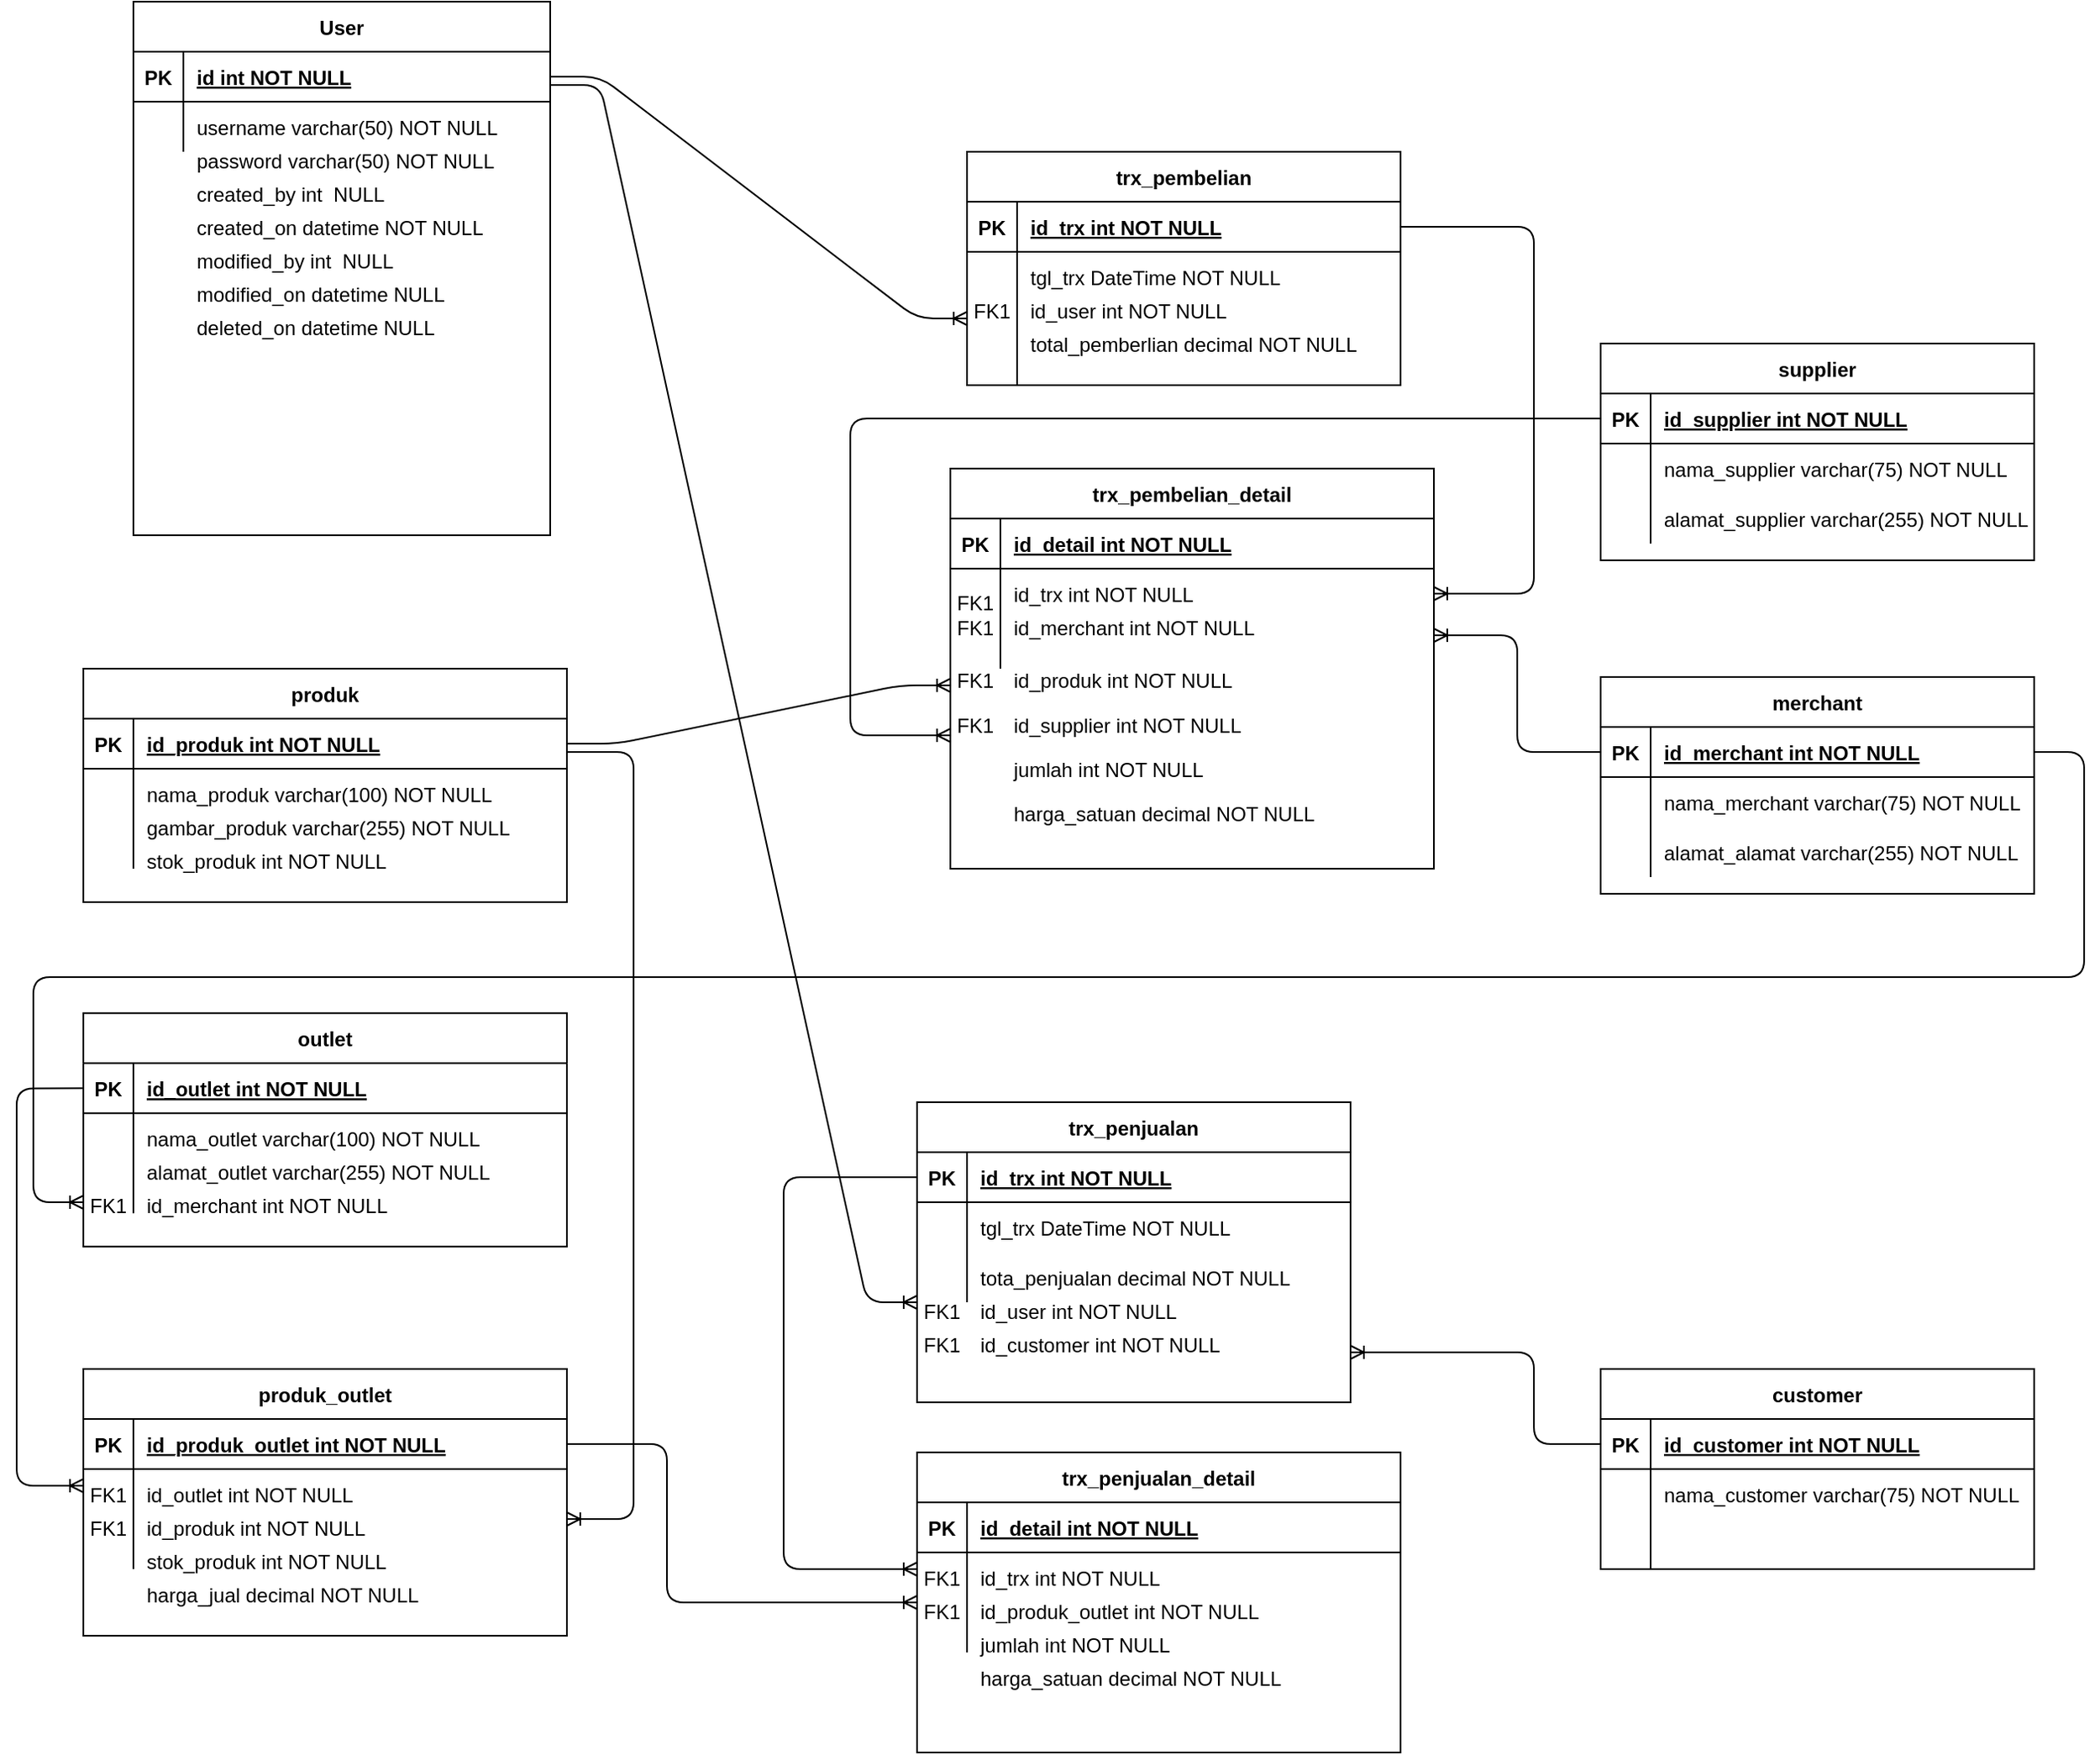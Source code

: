 <mxfile version="15.3.8" type="github">
  <diagram id="R2lEEEUBdFMjLlhIrx00" name="Page-1">
    <mxGraphModel dx="1730" dy="965" grid="1" gridSize="10" guides="1" tooltips="1" connect="1" arrows="1" fold="1" page="1" pageScale="1" pageWidth="850" pageHeight="1100" math="0" shadow="0" extFonts="Permanent Marker^https://fonts.googleapis.com/css?family=Permanent+Marker">
      <root>
        <mxCell id="0" />
        <mxCell id="1" parent="0" />
        <mxCell id="8YG98zzOUg0d290EA_ot-29" value="supplier" style="shape=table;startSize=30;container=1;collapsible=1;childLayout=tableLayout;fixedRows=1;rowLines=0;fontStyle=1;align=center;resizeLast=1;" vertex="1" parent="1">
          <mxGeometry x="960" y="485" width="260" height="130" as="geometry" />
        </mxCell>
        <mxCell id="8YG98zzOUg0d290EA_ot-30" value="" style="shape=partialRectangle;collapsible=0;dropTarget=0;pointerEvents=0;fillColor=none;points=[[0,0.5],[1,0.5]];portConstraint=eastwest;top=0;left=0;right=0;bottom=1;" vertex="1" parent="8YG98zzOUg0d290EA_ot-29">
          <mxGeometry y="30" width="260" height="30" as="geometry" />
        </mxCell>
        <mxCell id="8YG98zzOUg0d290EA_ot-31" value="PK" style="shape=partialRectangle;overflow=hidden;connectable=0;fillColor=none;top=0;left=0;bottom=0;right=0;fontStyle=1;" vertex="1" parent="8YG98zzOUg0d290EA_ot-30">
          <mxGeometry width="30" height="30" as="geometry">
            <mxRectangle width="30" height="30" as="alternateBounds" />
          </mxGeometry>
        </mxCell>
        <mxCell id="8YG98zzOUg0d290EA_ot-32" value="id_supplier int NOT NULL " style="shape=partialRectangle;overflow=hidden;connectable=0;fillColor=none;top=0;left=0;bottom=0;right=0;align=left;spacingLeft=6;fontStyle=5;" vertex="1" parent="8YG98zzOUg0d290EA_ot-30">
          <mxGeometry x="30" width="230" height="30" as="geometry">
            <mxRectangle width="230" height="30" as="alternateBounds" />
          </mxGeometry>
        </mxCell>
        <mxCell id="8YG98zzOUg0d290EA_ot-33" value="" style="shape=partialRectangle;collapsible=0;dropTarget=0;pointerEvents=0;fillColor=none;points=[[0,0.5],[1,0.5]];portConstraint=eastwest;top=0;left=0;right=0;bottom=0;" vertex="1" parent="8YG98zzOUg0d290EA_ot-29">
          <mxGeometry y="60" width="260" height="30" as="geometry" />
        </mxCell>
        <mxCell id="8YG98zzOUg0d290EA_ot-34" value="" style="shape=partialRectangle;overflow=hidden;connectable=0;fillColor=none;top=0;left=0;bottom=0;right=0;" vertex="1" parent="8YG98zzOUg0d290EA_ot-33">
          <mxGeometry width="30" height="30" as="geometry">
            <mxRectangle width="30" height="30" as="alternateBounds" />
          </mxGeometry>
        </mxCell>
        <mxCell id="8YG98zzOUg0d290EA_ot-35" value="nama_supplier varchar(75) NOT NULL" style="shape=partialRectangle;overflow=hidden;connectable=0;fillColor=none;top=0;left=0;bottom=0;right=0;align=left;spacingLeft=6;" vertex="1" parent="8YG98zzOUg0d290EA_ot-33">
          <mxGeometry x="30" width="230" height="30" as="geometry">
            <mxRectangle width="230" height="30" as="alternateBounds" />
          </mxGeometry>
        </mxCell>
        <mxCell id="8YG98zzOUg0d290EA_ot-36" value="" style="shape=partialRectangle;collapsible=0;dropTarget=0;pointerEvents=0;fillColor=none;points=[[0,0.5],[1,0.5]];portConstraint=eastwest;top=0;left=0;right=0;bottom=0;" vertex="1" parent="8YG98zzOUg0d290EA_ot-29">
          <mxGeometry y="90" width="260" height="30" as="geometry" />
        </mxCell>
        <mxCell id="8YG98zzOUg0d290EA_ot-37" value="" style="shape=partialRectangle;overflow=hidden;connectable=0;fillColor=none;top=0;left=0;bottom=0;right=0;" vertex="1" parent="8YG98zzOUg0d290EA_ot-36">
          <mxGeometry width="30" height="30" as="geometry">
            <mxRectangle width="30" height="30" as="alternateBounds" />
          </mxGeometry>
        </mxCell>
        <mxCell id="8YG98zzOUg0d290EA_ot-38" value="alamat_supplier varchar(255) NOT NULL" style="shape=partialRectangle;overflow=hidden;connectable=0;fillColor=none;top=0;left=0;bottom=0;right=0;align=left;spacingLeft=6;" vertex="1" parent="8YG98zzOUg0d290EA_ot-36">
          <mxGeometry x="30" width="230" height="30" as="geometry">
            <mxRectangle width="230" height="30" as="alternateBounds" />
          </mxGeometry>
        </mxCell>
        <mxCell id="8YG98zzOUg0d290EA_ot-97" value="" style="group;container=1;" vertex="1" connectable="0" parent="1">
          <mxGeometry x="570" y="560" width="290" height="240" as="geometry" />
        </mxCell>
        <mxCell id="8YG98zzOUg0d290EA_ot-80" value="trx_pembelian_detail" style="shape=table;startSize=30;container=1;collapsible=1;childLayout=tableLayout;fixedRows=1;rowLines=0;fontStyle=1;align=center;resizeLast=1;" vertex="1" parent="8YG98zzOUg0d290EA_ot-97">
          <mxGeometry width="290" height="240.0" as="geometry" />
        </mxCell>
        <mxCell id="8YG98zzOUg0d290EA_ot-81" value="" style="shape=partialRectangle;collapsible=0;dropTarget=0;pointerEvents=0;fillColor=none;points=[[0,0.5],[1,0.5]];portConstraint=eastwest;top=0;left=0;right=0;bottom=1;" vertex="1" parent="8YG98zzOUg0d290EA_ot-80">
          <mxGeometry y="30" width="290" height="30" as="geometry" />
        </mxCell>
        <mxCell id="8YG98zzOUg0d290EA_ot-82" value="PK" style="shape=partialRectangle;overflow=hidden;connectable=0;fillColor=none;top=0;left=0;bottom=0;right=0;fontStyle=1;" vertex="1" parent="8YG98zzOUg0d290EA_ot-81">
          <mxGeometry width="30" height="30" as="geometry">
            <mxRectangle width="30" height="30" as="alternateBounds" />
          </mxGeometry>
        </mxCell>
        <mxCell id="8YG98zzOUg0d290EA_ot-83" value="id_detail int NOT NULL " style="shape=partialRectangle;overflow=hidden;connectable=0;fillColor=none;top=0;left=0;bottom=0;right=0;align=left;spacingLeft=6;fontStyle=5;" vertex="1" parent="8YG98zzOUg0d290EA_ot-81">
          <mxGeometry x="30" width="260" height="30" as="geometry">
            <mxRectangle width="260" height="30" as="alternateBounds" />
          </mxGeometry>
        </mxCell>
        <mxCell id="8YG98zzOUg0d290EA_ot-87" value="" style="shape=partialRectangle;collapsible=0;dropTarget=0;pointerEvents=0;fillColor=none;points=[[0,0.5],[1,0.5]];portConstraint=eastwest;top=0;left=0;right=0;bottom=0;" vertex="1" parent="8YG98zzOUg0d290EA_ot-80">
          <mxGeometry y="60" width="290" height="30" as="geometry" />
        </mxCell>
        <mxCell id="8YG98zzOUg0d290EA_ot-88" value="" style="shape=partialRectangle;overflow=hidden;connectable=0;fillColor=none;top=0;left=0;bottom=0;right=0;" vertex="1" parent="8YG98zzOUg0d290EA_ot-87">
          <mxGeometry width="30" height="30" as="geometry">
            <mxRectangle width="30" height="30" as="alternateBounds" />
          </mxGeometry>
        </mxCell>
        <mxCell id="8YG98zzOUg0d290EA_ot-89" value="id_trx int NOT NULL" style="shape=partialRectangle;overflow=hidden;connectable=0;fillColor=none;top=0;left=0;bottom=0;right=0;align=left;spacingLeft=6;" vertex="1" parent="8YG98zzOUg0d290EA_ot-87">
          <mxGeometry x="30" width="260" height="30" as="geometry">
            <mxRectangle width="260" height="30" as="alternateBounds" />
          </mxGeometry>
        </mxCell>
        <mxCell id="8YG98zzOUg0d290EA_ot-84" value="" style="shape=partialRectangle;collapsible=0;dropTarget=0;pointerEvents=0;fillColor=none;points=[[0,0.5],[1,0.5]];portConstraint=eastwest;top=0;left=0;right=0;bottom=0;" vertex="1" parent="8YG98zzOUg0d290EA_ot-80">
          <mxGeometry y="90" width="290" height="30" as="geometry" />
        </mxCell>
        <mxCell id="8YG98zzOUg0d290EA_ot-85" value="" style="shape=partialRectangle;overflow=hidden;connectable=0;fillColor=none;top=0;left=0;bottom=0;right=0;" vertex="1" parent="8YG98zzOUg0d290EA_ot-84">
          <mxGeometry width="30" height="30" as="geometry">
            <mxRectangle width="30" height="30" as="alternateBounds" />
          </mxGeometry>
        </mxCell>
        <mxCell id="8YG98zzOUg0d290EA_ot-86" value="" style="shape=partialRectangle;overflow=hidden;connectable=0;fillColor=none;top=0;left=0;bottom=0;right=0;align=left;spacingLeft=6;" vertex="1" parent="8YG98zzOUg0d290EA_ot-84">
          <mxGeometry x="30" width="260" height="30" as="geometry">
            <mxRectangle width="260" height="30" as="alternateBounds" />
          </mxGeometry>
        </mxCell>
        <mxCell id="8YG98zzOUg0d290EA_ot-90" value="FK1" style="shape=partialRectangle;overflow=hidden;connectable=0;fillColor=none;top=0;left=0;bottom=0;right=0;" vertex="1" parent="8YG98zzOUg0d290EA_ot-97">
          <mxGeometry y="60" width="30" height="40" as="geometry" />
        </mxCell>
        <mxCell id="8YG98zzOUg0d290EA_ot-91" value="FK1" style="shape=partialRectangle;overflow=hidden;connectable=0;fillColor=none;top=0;left=0;bottom=0;right=0;" vertex="1" parent="8YG98zzOUg0d290EA_ot-97">
          <mxGeometry y="106.667" width="30" height="40" as="geometry" />
        </mxCell>
        <mxCell id="8YG98zzOUg0d290EA_ot-92" value="FK1" style="shape=partialRectangle;overflow=hidden;connectable=0;fillColor=none;top=0;left=0;bottom=0;right=0;" vertex="1" parent="8YG98zzOUg0d290EA_ot-97">
          <mxGeometry y="133.333" width="30" height="40" as="geometry" />
        </mxCell>
        <mxCell id="8YG98zzOUg0d290EA_ot-93" value="id_produk int NOT NULL" style="shape=partialRectangle;overflow=hidden;connectable=0;fillColor=none;top=0;left=0;bottom=0;right=0;align=left;spacingLeft=6;" vertex="1" parent="8YG98zzOUg0d290EA_ot-97">
          <mxGeometry x="30" y="106.667" width="260" height="40" as="geometry">
            <mxRectangle width="260" height="30" as="alternateBounds" />
          </mxGeometry>
        </mxCell>
        <mxCell id="8YG98zzOUg0d290EA_ot-94" value="id_supplier int NOT NULL" style="shape=partialRectangle;overflow=hidden;connectable=0;fillColor=none;top=0;left=0;bottom=0;right=0;align=left;spacingLeft=6;" vertex="1" parent="8YG98zzOUg0d290EA_ot-97">
          <mxGeometry x="30" y="133.333" width="260" height="40" as="geometry">
            <mxRectangle width="260" height="30" as="alternateBounds" />
          </mxGeometry>
        </mxCell>
        <mxCell id="8YG98zzOUg0d290EA_ot-95" value="jumlah int NOT NULL" style="shape=partialRectangle;overflow=hidden;connectable=0;fillColor=none;top=0;left=0;bottom=0;right=0;align=left;spacingLeft=6;" vertex="1" parent="8YG98zzOUg0d290EA_ot-97">
          <mxGeometry x="30" y="160" width="260" height="40" as="geometry">
            <mxRectangle width="260" height="30" as="alternateBounds" />
          </mxGeometry>
        </mxCell>
        <mxCell id="8YG98zzOUg0d290EA_ot-96" value="harga_satuan decimal NOT NULL" style="shape=partialRectangle;overflow=hidden;connectable=0;fillColor=none;top=0;left=0;bottom=0;right=0;align=left;spacingLeft=6;" vertex="1" parent="8YG98zzOUg0d290EA_ot-97">
          <mxGeometry x="30" y="186.667" width="260" height="40" as="geometry">
            <mxRectangle width="260" height="30" as="alternateBounds" />
          </mxGeometry>
        </mxCell>
        <mxCell id="8YG98zzOUg0d290EA_ot-223" value="FK1" style="shape=partialRectangle;overflow=hidden;connectable=0;fillColor=none;top=0;left=0;bottom=0;right=0;" vertex="1" parent="8YG98zzOUg0d290EA_ot-97">
          <mxGeometry y="75" width="30" height="40" as="geometry" />
        </mxCell>
        <mxCell id="8YG98zzOUg0d290EA_ot-222" value="id_merchant int NOT NULL" style="shape=partialRectangle;overflow=hidden;connectable=0;fillColor=none;top=0;left=0;bottom=0;right=0;align=left;spacingLeft=6;" vertex="1" parent="8YG98zzOUg0d290EA_ot-97">
          <mxGeometry x="30" y="80" width="260" height="30" as="geometry">
            <mxRectangle width="260" height="30" as="alternateBounds" />
          </mxGeometry>
        </mxCell>
        <mxCell id="8YG98zzOUg0d290EA_ot-116" value="merchant" style="shape=table;startSize=30;container=1;collapsible=1;childLayout=tableLayout;fixedRows=1;rowLines=0;fontStyle=1;align=center;resizeLast=1;" vertex="1" parent="1">
          <mxGeometry x="960" y="685" width="260" height="130" as="geometry" />
        </mxCell>
        <mxCell id="8YG98zzOUg0d290EA_ot-117" value="" style="shape=partialRectangle;collapsible=0;dropTarget=0;pointerEvents=0;fillColor=none;points=[[0,0.5],[1,0.5]];portConstraint=eastwest;top=0;left=0;right=0;bottom=1;" vertex="1" parent="8YG98zzOUg0d290EA_ot-116">
          <mxGeometry y="30" width="260" height="30" as="geometry" />
        </mxCell>
        <mxCell id="8YG98zzOUg0d290EA_ot-118" value="PK" style="shape=partialRectangle;overflow=hidden;connectable=0;fillColor=none;top=0;left=0;bottom=0;right=0;fontStyle=1;" vertex="1" parent="8YG98zzOUg0d290EA_ot-117">
          <mxGeometry width="30" height="30" as="geometry">
            <mxRectangle width="30" height="30" as="alternateBounds" />
          </mxGeometry>
        </mxCell>
        <mxCell id="8YG98zzOUg0d290EA_ot-119" value="id_merchant int NOT NULL " style="shape=partialRectangle;overflow=hidden;connectable=0;fillColor=none;top=0;left=0;bottom=0;right=0;align=left;spacingLeft=6;fontStyle=5;" vertex="1" parent="8YG98zzOUg0d290EA_ot-117">
          <mxGeometry x="30" width="230" height="30" as="geometry">
            <mxRectangle width="230" height="30" as="alternateBounds" />
          </mxGeometry>
        </mxCell>
        <mxCell id="8YG98zzOUg0d290EA_ot-120" value="" style="shape=partialRectangle;collapsible=0;dropTarget=0;pointerEvents=0;fillColor=none;points=[[0,0.5],[1,0.5]];portConstraint=eastwest;top=0;left=0;right=0;bottom=0;" vertex="1" parent="8YG98zzOUg0d290EA_ot-116">
          <mxGeometry y="60" width="260" height="30" as="geometry" />
        </mxCell>
        <mxCell id="8YG98zzOUg0d290EA_ot-121" value="" style="shape=partialRectangle;overflow=hidden;connectable=0;fillColor=none;top=0;left=0;bottom=0;right=0;" vertex="1" parent="8YG98zzOUg0d290EA_ot-120">
          <mxGeometry width="30" height="30" as="geometry">
            <mxRectangle width="30" height="30" as="alternateBounds" />
          </mxGeometry>
        </mxCell>
        <mxCell id="8YG98zzOUg0d290EA_ot-122" value="nama_merchant varchar(75) NOT NULL" style="shape=partialRectangle;overflow=hidden;connectable=0;fillColor=none;top=0;left=0;bottom=0;right=0;align=left;spacingLeft=6;" vertex="1" parent="8YG98zzOUg0d290EA_ot-120">
          <mxGeometry x="30" width="230" height="30" as="geometry">
            <mxRectangle width="230" height="30" as="alternateBounds" />
          </mxGeometry>
        </mxCell>
        <mxCell id="8YG98zzOUg0d290EA_ot-123" value="" style="shape=partialRectangle;collapsible=0;dropTarget=0;pointerEvents=0;fillColor=none;points=[[0,0.5],[1,0.5]];portConstraint=eastwest;top=0;left=0;right=0;bottom=0;" vertex="1" parent="8YG98zzOUg0d290EA_ot-116">
          <mxGeometry y="90" width="260" height="30" as="geometry" />
        </mxCell>
        <mxCell id="8YG98zzOUg0d290EA_ot-124" value="" style="shape=partialRectangle;overflow=hidden;connectable=0;fillColor=none;top=0;left=0;bottom=0;right=0;" vertex="1" parent="8YG98zzOUg0d290EA_ot-123">
          <mxGeometry width="30" height="30" as="geometry">
            <mxRectangle width="30" height="30" as="alternateBounds" />
          </mxGeometry>
        </mxCell>
        <mxCell id="8YG98zzOUg0d290EA_ot-125" value="alamat_alamat varchar(255) NOT NULL" style="shape=partialRectangle;overflow=hidden;connectable=0;fillColor=none;top=0;left=0;bottom=0;right=0;align=left;spacingLeft=6;" vertex="1" parent="8YG98zzOUg0d290EA_ot-123">
          <mxGeometry x="30" width="230" height="30" as="geometry">
            <mxRectangle width="230" height="30" as="alternateBounds" />
          </mxGeometry>
        </mxCell>
        <mxCell id="8YG98zzOUg0d290EA_ot-126" value="" style="group;container=1;" vertex="1" connectable="0" parent="1">
          <mxGeometry y="790" width="340" height="340" as="geometry" />
        </mxCell>
        <mxCell id="8YG98zzOUg0d290EA_ot-158" value="" style="group" vertex="1" connectable="0" parent="8YG98zzOUg0d290EA_ot-126">
          <mxGeometry x="50" y="310" width="290" height="180" as="geometry" />
        </mxCell>
        <mxCell id="8YG98zzOUg0d290EA_ot-159" value="produk_outlet" style="shape=table;startSize=30;container=1;collapsible=1;childLayout=tableLayout;fixedRows=1;rowLines=0;fontStyle=1;align=center;resizeLast=1;" vertex="1" parent="8YG98zzOUg0d290EA_ot-158">
          <mxGeometry width="290" height="160" as="geometry" />
        </mxCell>
        <mxCell id="8YG98zzOUg0d290EA_ot-160" value="" style="shape=partialRectangle;collapsible=0;dropTarget=0;pointerEvents=0;fillColor=none;points=[[0,0.5],[1,0.5]];portConstraint=eastwest;top=0;left=0;right=0;bottom=1;" vertex="1" parent="8YG98zzOUg0d290EA_ot-159">
          <mxGeometry y="30" width="290" height="30" as="geometry" />
        </mxCell>
        <mxCell id="8YG98zzOUg0d290EA_ot-161" value="PK" style="shape=partialRectangle;overflow=hidden;connectable=0;fillColor=none;top=0;left=0;bottom=0;right=0;fontStyle=1;" vertex="1" parent="8YG98zzOUg0d290EA_ot-160">
          <mxGeometry width="30" height="30" as="geometry">
            <mxRectangle width="30" height="30" as="alternateBounds" />
          </mxGeometry>
        </mxCell>
        <mxCell id="8YG98zzOUg0d290EA_ot-162" value="id_produk_outlet int NOT NULL " style="shape=partialRectangle;overflow=hidden;connectable=0;fillColor=none;top=0;left=0;bottom=0;right=0;align=left;spacingLeft=6;fontStyle=5;" vertex="1" parent="8YG98zzOUg0d290EA_ot-160">
          <mxGeometry x="30" width="260" height="30" as="geometry">
            <mxRectangle width="260" height="30" as="alternateBounds" />
          </mxGeometry>
        </mxCell>
        <mxCell id="8YG98zzOUg0d290EA_ot-163" value="" style="shape=partialRectangle;collapsible=0;dropTarget=0;pointerEvents=0;fillColor=none;points=[[0,0.5],[1,0.5]];portConstraint=eastwest;top=0;left=0;right=0;bottom=0;" vertex="1" parent="8YG98zzOUg0d290EA_ot-159">
          <mxGeometry y="60" width="290" height="30" as="geometry" />
        </mxCell>
        <mxCell id="8YG98zzOUg0d290EA_ot-164" value="" style="shape=partialRectangle;overflow=hidden;connectable=0;fillColor=none;top=0;left=0;bottom=0;right=0;" vertex="1" parent="8YG98zzOUg0d290EA_ot-163">
          <mxGeometry width="30" height="30" as="geometry">
            <mxRectangle width="30" height="30" as="alternateBounds" />
          </mxGeometry>
        </mxCell>
        <mxCell id="8YG98zzOUg0d290EA_ot-165" value="id_outlet int NOT NULL" style="shape=partialRectangle;overflow=hidden;connectable=0;fillColor=none;top=0;left=0;bottom=0;right=0;align=left;spacingLeft=6;" vertex="1" parent="8YG98zzOUg0d290EA_ot-163">
          <mxGeometry x="30" width="260" height="30" as="geometry">
            <mxRectangle width="260" height="30" as="alternateBounds" />
          </mxGeometry>
        </mxCell>
        <mxCell id="8YG98zzOUg0d290EA_ot-166" value="" style="shape=partialRectangle;collapsible=0;dropTarget=0;pointerEvents=0;fillColor=none;points=[[0,0.5],[1,0.5]];portConstraint=eastwest;top=0;left=0;right=0;bottom=0;" vertex="1" parent="8YG98zzOUg0d290EA_ot-159">
          <mxGeometry y="90" width="290" height="30" as="geometry" />
        </mxCell>
        <mxCell id="8YG98zzOUg0d290EA_ot-167" value="" style="shape=partialRectangle;overflow=hidden;connectable=0;fillColor=none;top=0;left=0;bottom=0;right=0;" vertex="1" parent="8YG98zzOUg0d290EA_ot-166">
          <mxGeometry width="30" height="30" as="geometry">
            <mxRectangle width="30" height="30" as="alternateBounds" />
          </mxGeometry>
        </mxCell>
        <mxCell id="8YG98zzOUg0d290EA_ot-168" value="" style="shape=partialRectangle;overflow=hidden;connectable=0;fillColor=none;top=0;left=0;bottom=0;right=0;align=left;spacingLeft=6;" vertex="1" parent="8YG98zzOUg0d290EA_ot-166">
          <mxGeometry x="30" width="260" height="30" as="geometry">
            <mxRectangle width="260" height="30" as="alternateBounds" />
          </mxGeometry>
        </mxCell>
        <mxCell id="8YG98zzOUg0d290EA_ot-169" value="id_produk int NOT NULL" style="shape=partialRectangle;overflow=hidden;connectable=0;fillColor=none;top=0;left=0;bottom=0;right=0;align=left;spacingLeft=6;" vertex="1" parent="8YG98zzOUg0d290EA_ot-158">
          <mxGeometry x="30" y="80" width="260" height="30" as="geometry">
            <mxRectangle width="260" height="30" as="alternateBounds" />
          </mxGeometry>
        </mxCell>
        <mxCell id="8YG98zzOUg0d290EA_ot-170" value="stok_produk int NOT NULL" style="shape=partialRectangle;overflow=hidden;connectable=0;fillColor=none;top=0;left=0;bottom=0;right=0;align=left;spacingLeft=6;" vertex="1" parent="8YG98zzOUg0d290EA_ot-158">
          <mxGeometry x="30" y="100" width="260" height="30" as="geometry">
            <mxRectangle width="260" height="30" as="alternateBounds" />
          </mxGeometry>
        </mxCell>
        <mxCell id="8YG98zzOUg0d290EA_ot-171" value="harga_jual decimal NOT NULL" style="shape=partialRectangle;overflow=hidden;connectable=0;fillColor=none;top=0;left=0;bottom=0;right=0;align=left;spacingLeft=6;" vertex="1" parent="8YG98zzOUg0d290EA_ot-158">
          <mxGeometry x="30" y="120" width="260" height="30" as="geometry">
            <mxRectangle width="260" height="30" as="alternateBounds" />
          </mxGeometry>
        </mxCell>
        <mxCell id="8YG98zzOUg0d290EA_ot-172" value="FK1" style="shape=partialRectangle;overflow=hidden;connectable=0;fillColor=none;top=0;left=0;bottom=0;right=0;" vertex="1" parent="8YG98zzOUg0d290EA_ot-158">
          <mxGeometry y="60" width="30" height="30" as="geometry" />
        </mxCell>
        <mxCell id="8YG98zzOUg0d290EA_ot-173" value="FK1" style="shape=partialRectangle;overflow=hidden;connectable=0;fillColor=none;top=0;left=0;bottom=0;right=0;" vertex="1" parent="8YG98zzOUg0d290EA_ot-158">
          <mxGeometry y="80" width="30" height="30" as="geometry" />
        </mxCell>
        <mxCell id="8YG98zzOUg0d290EA_ot-219" value="" style="group" vertex="1" connectable="0" parent="8YG98zzOUg0d290EA_ot-126">
          <mxGeometry x="50" y="96.67" width="290" height="140" as="geometry" />
        </mxCell>
        <mxCell id="8YG98zzOUg0d290EA_ot-145" value="outlet" style="shape=table;startSize=30;container=1;collapsible=1;childLayout=tableLayout;fixedRows=1;rowLines=0;fontStyle=1;align=center;resizeLast=1;" vertex="1" parent="8YG98zzOUg0d290EA_ot-219">
          <mxGeometry width="290" height="140" as="geometry" />
        </mxCell>
        <mxCell id="8YG98zzOUg0d290EA_ot-146" value="" style="shape=partialRectangle;collapsible=0;dropTarget=0;pointerEvents=0;fillColor=none;points=[[0,0.5],[1,0.5]];portConstraint=eastwest;top=0;left=0;right=0;bottom=1;" vertex="1" parent="8YG98zzOUg0d290EA_ot-145">
          <mxGeometry y="30" width="290" height="30" as="geometry" />
        </mxCell>
        <mxCell id="8YG98zzOUg0d290EA_ot-147" value="PK" style="shape=partialRectangle;overflow=hidden;connectable=0;fillColor=none;top=0;left=0;bottom=0;right=0;fontStyle=1;" vertex="1" parent="8YG98zzOUg0d290EA_ot-146">
          <mxGeometry width="30" height="30" as="geometry">
            <mxRectangle width="30" height="30" as="alternateBounds" />
          </mxGeometry>
        </mxCell>
        <mxCell id="8YG98zzOUg0d290EA_ot-148" value="id_outlet int NOT NULL " style="shape=partialRectangle;overflow=hidden;connectable=0;fillColor=none;top=0;left=0;bottom=0;right=0;align=left;spacingLeft=6;fontStyle=5;" vertex="1" parent="8YG98zzOUg0d290EA_ot-146">
          <mxGeometry x="30" width="260" height="30" as="geometry">
            <mxRectangle width="260" height="30" as="alternateBounds" />
          </mxGeometry>
        </mxCell>
        <mxCell id="8YG98zzOUg0d290EA_ot-149" value="" style="shape=partialRectangle;collapsible=0;dropTarget=0;pointerEvents=0;fillColor=none;points=[[0,0.5],[1,0.5]];portConstraint=eastwest;top=0;left=0;right=0;bottom=0;" vertex="1" parent="8YG98zzOUg0d290EA_ot-145">
          <mxGeometry y="60" width="290" height="30" as="geometry" />
        </mxCell>
        <mxCell id="8YG98zzOUg0d290EA_ot-150" value="" style="shape=partialRectangle;overflow=hidden;connectable=0;fillColor=none;top=0;left=0;bottom=0;right=0;" vertex="1" parent="8YG98zzOUg0d290EA_ot-149">
          <mxGeometry width="30" height="30" as="geometry">
            <mxRectangle width="30" height="30" as="alternateBounds" />
          </mxGeometry>
        </mxCell>
        <mxCell id="8YG98zzOUg0d290EA_ot-151" value="nama_outlet varchar(100) NOT NULL" style="shape=partialRectangle;overflow=hidden;connectable=0;fillColor=none;top=0;left=0;bottom=0;right=0;align=left;spacingLeft=6;" vertex="1" parent="8YG98zzOUg0d290EA_ot-149">
          <mxGeometry x="30" width="260" height="30" as="geometry">
            <mxRectangle width="260" height="30" as="alternateBounds" />
          </mxGeometry>
        </mxCell>
        <mxCell id="8YG98zzOUg0d290EA_ot-152" value="" style="shape=partialRectangle;collapsible=0;dropTarget=0;pointerEvents=0;fillColor=none;points=[[0,0.5],[1,0.5]];portConstraint=eastwest;top=0;left=0;right=0;bottom=0;" vertex="1" parent="8YG98zzOUg0d290EA_ot-145">
          <mxGeometry y="90" width="290" height="30" as="geometry" />
        </mxCell>
        <mxCell id="8YG98zzOUg0d290EA_ot-153" value="" style="shape=partialRectangle;overflow=hidden;connectable=0;fillColor=none;top=0;left=0;bottom=0;right=0;" vertex="1" parent="8YG98zzOUg0d290EA_ot-152">
          <mxGeometry width="30" height="30" as="geometry">
            <mxRectangle width="30" height="30" as="alternateBounds" />
          </mxGeometry>
        </mxCell>
        <mxCell id="8YG98zzOUg0d290EA_ot-154" value="" style="shape=partialRectangle;overflow=hidden;connectable=0;fillColor=none;top=0;left=0;bottom=0;right=0;align=left;spacingLeft=6;" vertex="1" parent="8YG98zzOUg0d290EA_ot-152">
          <mxGeometry x="30" width="260" height="30" as="geometry">
            <mxRectangle width="260" height="30" as="alternateBounds" />
          </mxGeometry>
        </mxCell>
        <mxCell id="8YG98zzOUg0d290EA_ot-155" value="alamat_outlet varchar(255) NOT NULL" style="shape=partialRectangle;overflow=hidden;connectable=0;fillColor=none;top=0;left=0;bottom=0;right=0;align=left;spacingLeft=6;" vertex="1" parent="8YG98zzOUg0d290EA_ot-219">
          <mxGeometry x="30" y="80" width="260" height="30" as="geometry">
            <mxRectangle width="260" height="30" as="alternateBounds" />
          </mxGeometry>
        </mxCell>
        <mxCell id="8YG98zzOUg0d290EA_ot-156" value="id_merchant int NOT NULL" style="shape=partialRectangle;overflow=hidden;connectable=0;fillColor=none;top=0;left=0;bottom=0;right=0;align=left;spacingLeft=6;" vertex="1" parent="8YG98zzOUg0d290EA_ot-219">
          <mxGeometry x="30" y="100" width="260" height="30" as="geometry">
            <mxRectangle width="260" height="30" as="alternateBounds" />
          </mxGeometry>
        </mxCell>
        <mxCell id="8YG98zzOUg0d290EA_ot-157" value="FK1" style="shape=partialRectangle;overflow=hidden;connectable=0;fillColor=none;top=0;left=0;bottom=0;right=0;" vertex="1" parent="8YG98zzOUg0d290EA_ot-219">
          <mxGeometry y="100" width="30" height="30" as="geometry" />
        </mxCell>
        <mxCell id="8YG98zzOUg0d290EA_ot-174" value="customer" style="shape=table;startSize=30;container=1;collapsible=1;childLayout=tableLayout;fixedRows=1;rowLines=0;fontStyle=1;align=center;resizeLast=1;" vertex="1" parent="1">
          <mxGeometry x="960" y="1100" width="260" height="120" as="geometry" />
        </mxCell>
        <mxCell id="8YG98zzOUg0d290EA_ot-175" value="" style="shape=partialRectangle;collapsible=0;dropTarget=0;pointerEvents=0;fillColor=none;points=[[0,0.5],[1,0.5]];portConstraint=eastwest;top=0;left=0;right=0;bottom=1;" vertex="1" parent="8YG98zzOUg0d290EA_ot-174">
          <mxGeometry y="30" width="260" height="30" as="geometry" />
        </mxCell>
        <mxCell id="8YG98zzOUg0d290EA_ot-176" value="PK" style="shape=partialRectangle;overflow=hidden;connectable=0;fillColor=none;top=0;left=0;bottom=0;right=0;fontStyle=1;" vertex="1" parent="8YG98zzOUg0d290EA_ot-175">
          <mxGeometry width="30" height="30" as="geometry">
            <mxRectangle width="30" height="30" as="alternateBounds" />
          </mxGeometry>
        </mxCell>
        <mxCell id="8YG98zzOUg0d290EA_ot-177" value="id_customer int NOT NULL " style="shape=partialRectangle;overflow=hidden;connectable=0;fillColor=none;top=0;left=0;bottom=0;right=0;align=left;spacingLeft=6;fontStyle=5;" vertex="1" parent="8YG98zzOUg0d290EA_ot-175">
          <mxGeometry x="30" width="230" height="30" as="geometry">
            <mxRectangle width="230" height="30" as="alternateBounds" />
          </mxGeometry>
        </mxCell>
        <mxCell id="8YG98zzOUg0d290EA_ot-178" value="" style="shape=partialRectangle;collapsible=0;dropTarget=0;pointerEvents=0;fillColor=none;points=[[0,0.5],[1,0.5]];portConstraint=eastwest;top=0;left=0;right=0;bottom=0;" vertex="1" parent="8YG98zzOUg0d290EA_ot-174">
          <mxGeometry y="60" width="260" height="30" as="geometry" />
        </mxCell>
        <mxCell id="8YG98zzOUg0d290EA_ot-179" value="" style="shape=partialRectangle;overflow=hidden;connectable=0;fillColor=none;top=0;left=0;bottom=0;right=0;" vertex="1" parent="8YG98zzOUg0d290EA_ot-178">
          <mxGeometry width="30" height="30" as="geometry">
            <mxRectangle width="30" height="30" as="alternateBounds" />
          </mxGeometry>
        </mxCell>
        <mxCell id="8YG98zzOUg0d290EA_ot-180" value="nama_customer varchar(75) NOT NULL" style="shape=partialRectangle;overflow=hidden;connectable=0;fillColor=none;top=0;left=0;bottom=0;right=0;align=left;spacingLeft=6;" vertex="1" parent="8YG98zzOUg0d290EA_ot-178">
          <mxGeometry x="30" width="230" height="30" as="geometry">
            <mxRectangle width="230" height="30" as="alternateBounds" />
          </mxGeometry>
        </mxCell>
        <mxCell id="8YG98zzOUg0d290EA_ot-181" value="" style="shape=partialRectangle;collapsible=0;dropTarget=0;pointerEvents=0;fillColor=none;points=[[0,0.5],[1,0.5]];portConstraint=eastwest;top=0;left=0;right=0;bottom=0;" vertex="1" parent="8YG98zzOUg0d290EA_ot-174">
          <mxGeometry y="90" width="260" height="30" as="geometry" />
        </mxCell>
        <mxCell id="8YG98zzOUg0d290EA_ot-182" value="" style="shape=partialRectangle;overflow=hidden;connectable=0;fillColor=none;top=0;left=0;bottom=0;right=0;" vertex="1" parent="8YG98zzOUg0d290EA_ot-181">
          <mxGeometry width="30" height="30" as="geometry">
            <mxRectangle width="30" height="30" as="alternateBounds" />
          </mxGeometry>
        </mxCell>
        <mxCell id="8YG98zzOUg0d290EA_ot-183" value="" style="shape=partialRectangle;overflow=hidden;connectable=0;fillColor=none;top=0;left=0;bottom=0;right=0;align=left;spacingLeft=6;" vertex="1" parent="8YG98zzOUg0d290EA_ot-181">
          <mxGeometry x="30" width="230" height="30" as="geometry">
            <mxRectangle width="230" height="30" as="alternateBounds" />
          </mxGeometry>
        </mxCell>
        <mxCell id="8YG98zzOUg0d290EA_ot-194" value="" style="group" vertex="1" connectable="0" parent="1">
          <mxGeometry x="550" y="1150" width="290" height="180" as="geometry" />
        </mxCell>
        <mxCell id="8YG98zzOUg0d290EA_ot-195" value="trx_penjualan_detail" style="shape=table;startSize=30;container=1;collapsible=1;childLayout=tableLayout;fixedRows=1;rowLines=0;fontStyle=1;align=center;resizeLast=1;" vertex="1" parent="8YG98zzOUg0d290EA_ot-194">
          <mxGeometry width="290" height="180" as="geometry" />
        </mxCell>
        <mxCell id="8YG98zzOUg0d290EA_ot-196" value="" style="shape=partialRectangle;collapsible=0;dropTarget=0;pointerEvents=0;fillColor=none;points=[[0,0.5],[1,0.5]];portConstraint=eastwest;top=0;left=0;right=0;bottom=1;" vertex="1" parent="8YG98zzOUg0d290EA_ot-195">
          <mxGeometry y="30" width="290" height="30" as="geometry" />
        </mxCell>
        <mxCell id="8YG98zzOUg0d290EA_ot-197" value="PK" style="shape=partialRectangle;overflow=hidden;connectable=0;fillColor=none;top=0;left=0;bottom=0;right=0;fontStyle=1;" vertex="1" parent="8YG98zzOUg0d290EA_ot-196">
          <mxGeometry width="30" height="30" as="geometry">
            <mxRectangle width="30" height="30" as="alternateBounds" />
          </mxGeometry>
        </mxCell>
        <mxCell id="8YG98zzOUg0d290EA_ot-198" value="id_detail int NOT NULL " style="shape=partialRectangle;overflow=hidden;connectable=0;fillColor=none;top=0;left=0;bottom=0;right=0;align=left;spacingLeft=6;fontStyle=5;" vertex="1" parent="8YG98zzOUg0d290EA_ot-196">
          <mxGeometry x="30" width="260" height="30" as="geometry">
            <mxRectangle width="260" height="30" as="alternateBounds" />
          </mxGeometry>
        </mxCell>
        <mxCell id="8YG98zzOUg0d290EA_ot-199" value="" style="shape=partialRectangle;collapsible=0;dropTarget=0;pointerEvents=0;fillColor=none;points=[[0,0.5],[1,0.5]];portConstraint=eastwest;top=0;left=0;right=0;bottom=0;" vertex="1" parent="8YG98zzOUg0d290EA_ot-195">
          <mxGeometry y="60" width="290" height="30" as="geometry" />
        </mxCell>
        <mxCell id="8YG98zzOUg0d290EA_ot-200" value="" style="shape=partialRectangle;overflow=hidden;connectable=0;fillColor=none;top=0;left=0;bottom=0;right=0;" vertex="1" parent="8YG98zzOUg0d290EA_ot-199">
          <mxGeometry width="30" height="30" as="geometry">
            <mxRectangle width="30" height="30" as="alternateBounds" />
          </mxGeometry>
        </mxCell>
        <mxCell id="8YG98zzOUg0d290EA_ot-201" value="id_trx int NOT NULL" style="shape=partialRectangle;overflow=hidden;connectable=0;fillColor=none;top=0;left=0;bottom=0;right=0;align=left;spacingLeft=6;" vertex="1" parent="8YG98zzOUg0d290EA_ot-199">
          <mxGeometry x="30" width="260" height="30" as="geometry">
            <mxRectangle width="260" height="30" as="alternateBounds" />
          </mxGeometry>
        </mxCell>
        <mxCell id="8YG98zzOUg0d290EA_ot-202" value="" style="shape=partialRectangle;collapsible=0;dropTarget=0;pointerEvents=0;fillColor=none;points=[[0,0.5],[1,0.5]];portConstraint=eastwest;top=0;left=0;right=0;bottom=0;" vertex="1" parent="8YG98zzOUg0d290EA_ot-195">
          <mxGeometry y="90" width="290" height="30" as="geometry" />
        </mxCell>
        <mxCell id="8YG98zzOUg0d290EA_ot-203" value="" style="shape=partialRectangle;overflow=hidden;connectable=0;fillColor=none;top=0;left=0;bottom=0;right=0;" vertex="1" parent="8YG98zzOUg0d290EA_ot-202">
          <mxGeometry width="30" height="30" as="geometry">
            <mxRectangle width="30" height="30" as="alternateBounds" />
          </mxGeometry>
        </mxCell>
        <mxCell id="8YG98zzOUg0d290EA_ot-204" value="" style="shape=partialRectangle;overflow=hidden;connectable=0;fillColor=none;top=0;left=0;bottom=0;right=0;align=left;spacingLeft=6;" vertex="1" parent="8YG98zzOUg0d290EA_ot-202">
          <mxGeometry x="30" width="260" height="30" as="geometry">
            <mxRectangle width="260" height="30" as="alternateBounds" />
          </mxGeometry>
        </mxCell>
        <mxCell id="8YG98zzOUg0d290EA_ot-205" value="FK1" style="shape=partialRectangle;overflow=hidden;connectable=0;fillColor=none;top=0;left=0;bottom=0;right=0;" vertex="1" parent="8YG98zzOUg0d290EA_ot-194">
          <mxGeometry y="60.0" width="30" height="30.0" as="geometry" />
        </mxCell>
        <mxCell id="8YG98zzOUg0d290EA_ot-206" value="FK1" style="shape=partialRectangle;overflow=hidden;connectable=0;fillColor=none;top=0;left=0;bottom=0;right=0;" vertex="1" parent="8YG98zzOUg0d290EA_ot-194">
          <mxGeometry y="80" width="30" height="30.0" as="geometry" />
        </mxCell>
        <mxCell id="8YG98zzOUg0d290EA_ot-208" value="id_produk_outlet int NOT NULL" style="shape=partialRectangle;overflow=hidden;connectable=0;fillColor=none;top=0;left=0;bottom=0;right=0;align=left;spacingLeft=6;" vertex="1" parent="8YG98zzOUg0d290EA_ot-194">
          <mxGeometry x="30" y="80" width="260" height="30.0" as="geometry">
            <mxRectangle width="260" height="30" as="alternateBounds" />
          </mxGeometry>
        </mxCell>
        <mxCell id="8YG98zzOUg0d290EA_ot-210" value="jumlah int NOT NULL" style="shape=partialRectangle;overflow=hidden;connectable=0;fillColor=none;top=0;left=0;bottom=0;right=0;align=left;spacingLeft=6;" vertex="1" parent="8YG98zzOUg0d290EA_ot-194">
          <mxGeometry x="30" y="100.0" width="260" height="30.0" as="geometry">
            <mxRectangle width="260" height="30" as="alternateBounds" />
          </mxGeometry>
        </mxCell>
        <mxCell id="8YG98zzOUg0d290EA_ot-211" value="harga_satuan decimal NOT NULL" style="shape=partialRectangle;overflow=hidden;connectable=0;fillColor=none;top=0;left=0;bottom=0;right=0;align=left;spacingLeft=6;" vertex="1" parent="8YG98zzOUg0d290EA_ot-194">
          <mxGeometry x="30" y="120.0" width="260" height="30.0" as="geometry">
            <mxRectangle width="260" height="30" as="alternateBounds" />
          </mxGeometry>
        </mxCell>
        <mxCell id="8YG98zzOUg0d290EA_ot-218" value="" style="group" vertex="1" connectable="0" parent="1">
          <mxGeometry x="550" y="940" width="260" height="180" as="geometry" />
        </mxCell>
        <mxCell id="8YG98zzOUg0d290EA_ot-184" value="trx_penjualan" style="shape=table;startSize=30;container=1;collapsible=1;childLayout=tableLayout;fixedRows=1;rowLines=0;fontStyle=1;align=center;resizeLast=1;" vertex="1" parent="8YG98zzOUg0d290EA_ot-218">
          <mxGeometry width="260" height="180" as="geometry" />
        </mxCell>
        <mxCell id="8YG98zzOUg0d290EA_ot-185" value="" style="shape=partialRectangle;collapsible=0;dropTarget=0;pointerEvents=0;fillColor=none;points=[[0,0.5],[1,0.5]];portConstraint=eastwest;top=0;left=0;right=0;bottom=1;" vertex="1" parent="8YG98zzOUg0d290EA_ot-184">
          <mxGeometry y="30" width="260" height="30" as="geometry" />
        </mxCell>
        <mxCell id="8YG98zzOUg0d290EA_ot-186" value="PK" style="shape=partialRectangle;overflow=hidden;connectable=0;fillColor=none;top=0;left=0;bottom=0;right=0;fontStyle=1;" vertex="1" parent="8YG98zzOUg0d290EA_ot-185">
          <mxGeometry width="30" height="30" as="geometry">
            <mxRectangle width="30" height="30" as="alternateBounds" />
          </mxGeometry>
        </mxCell>
        <mxCell id="8YG98zzOUg0d290EA_ot-187" value="id_trx int NOT NULL " style="shape=partialRectangle;overflow=hidden;connectable=0;fillColor=none;top=0;left=0;bottom=0;right=0;align=left;spacingLeft=6;fontStyle=5;" vertex="1" parent="8YG98zzOUg0d290EA_ot-185">
          <mxGeometry x="30" width="230" height="30" as="geometry">
            <mxRectangle width="230" height="30" as="alternateBounds" />
          </mxGeometry>
        </mxCell>
        <mxCell id="8YG98zzOUg0d290EA_ot-188" value="" style="shape=partialRectangle;collapsible=0;dropTarget=0;pointerEvents=0;fillColor=none;points=[[0,0.5],[1,0.5]];portConstraint=eastwest;top=0;left=0;right=0;bottom=0;" vertex="1" parent="8YG98zzOUg0d290EA_ot-184">
          <mxGeometry y="60" width="260" height="30" as="geometry" />
        </mxCell>
        <mxCell id="8YG98zzOUg0d290EA_ot-189" value="" style="shape=partialRectangle;overflow=hidden;connectable=0;fillColor=none;top=0;left=0;bottom=0;right=0;" vertex="1" parent="8YG98zzOUg0d290EA_ot-188">
          <mxGeometry width="30" height="30" as="geometry">
            <mxRectangle width="30" height="30" as="alternateBounds" />
          </mxGeometry>
        </mxCell>
        <mxCell id="8YG98zzOUg0d290EA_ot-190" value="tgl_trx DateTime NOT NULL" style="shape=partialRectangle;overflow=hidden;connectable=0;fillColor=none;top=0;left=0;bottom=0;right=0;align=left;spacingLeft=6;" vertex="1" parent="8YG98zzOUg0d290EA_ot-188">
          <mxGeometry x="30" width="230" height="30" as="geometry">
            <mxRectangle width="230" height="30" as="alternateBounds" />
          </mxGeometry>
        </mxCell>
        <mxCell id="8YG98zzOUg0d290EA_ot-191" value="" style="shape=partialRectangle;collapsible=0;dropTarget=0;pointerEvents=0;fillColor=none;points=[[0,0.5],[1,0.5]];portConstraint=eastwest;top=0;left=0;right=0;bottom=0;" vertex="1" parent="8YG98zzOUg0d290EA_ot-184">
          <mxGeometry y="90" width="260" height="30" as="geometry" />
        </mxCell>
        <mxCell id="8YG98zzOUg0d290EA_ot-192" value="" style="shape=partialRectangle;overflow=hidden;connectable=0;fillColor=none;top=0;left=0;bottom=0;right=0;" vertex="1" parent="8YG98zzOUg0d290EA_ot-191">
          <mxGeometry width="30" height="30" as="geometry">
            <mxRectangle width="30" height="30" as="alternateBounds" />
          </mxGeometry>
        </mxCell>
        <mxCell id="8YG98zzOUg0d290EA_ot-193" value="tota_penjualan decimal NOT NULL" style="shape=partialRectangle;overflow=hidden;connectable=0;fillColor=none;top=0;left=0;bottom=0;right=0;align=left;spacingLeft=6;" vertex="1" parent="8YG98zzOUg0d290EA_ot-191">
          <mxGeometry x="30" width="230" height="30" as="geometry">
            <mxRectangle width="230" height="30" as="alternateBounds" />
          </mxGeometry>
        </mxCell>
        <mxCell id="8YG98zzOUg0d290EA_ot-214" value="id_user int NOT NULL" style="shape=partialRectangle;overflow=hidden;connectable=0;fillColor=none;top=0;left=0;bottom=0;right=0;align=left;spacingLeft=6;" vertex="1" parent="8YG98zzOUg0d290EA_ot-218">
          <mxGeometry x="30" y="110" width="230" height="30" as="geometry">
            <mxRectangle width="230" height="30" as="alternateBounds" />
          </mxGeometry>
        </mxCell>
        <mxCell id="8YG98zzOUg0d290EA_ot-215" value="FK1" style="shape=partialRectangle;overflow=hidden;connectable=0;fillColor=none;top=0;left=0;bottom=0;right=0;" vertex="1" parent="8YG98zzOUg0d290EA_ot-218">
          <mxGeometry y="110" width="30" height="30" as="geometry" />
        </mxCell>
        <mxCell id="8YG98zzOUg0d290EA_ot-216" value="id_customer int NOT NULL" style="shape=partialRectangle;overflow=hidden;connectable=0;fillColor=none;top=0;left=0;bottom=0;right=0;align=left;spacingLeft=6;" vertex="1" parent="8YG98zzOUg0d290EA_ot-218">
          <mxGeometry x="30" y="130" width="230" height="30" as="geometry">
            <mxRectangle width="230" height="30" as="alternateBounds" />
          </mxGeometry>
        </mxCell>
        <mxCell id="8YG98zzOUg0d290EA_ot-217" value="FK1" style="shape=partialRectangle;overflow=hidden;connectable=0;fillColor=none;top=0;left=0;bottom=0;right=0;" vertex="1" parent="8YG98zzOUg0d290EA_ot-218">
          <mxGeometry y="130" width="30" height="30" as="geometry" />
        </mxCell>
        <mxCell id="8YG98zzOUg0d290EA_ot-221" value="" style="group" vertex="1" connectable="0" parent="1">
          <mxGeometry x="580" y="370" width="260" height="140" as="geometry" />
        </mxCell>
        <mxCell id="8YG98zzOUg0d290EA_ot-70" value="trx_pembelian" style="shape=table;startSize=30;container=1;collapsible=1;childLayout=tableLayout;fixedRows=1;rowLines=0;fontStyle=1;align=center;resizeLast=1;" vertex="1" parent="8YG98zzOUg0d290EA_ot-221">
          <mxGeometry width="260" height="140" as="geometry" />
        </mxCell>
        <mxCell id="8YG98zzOUg0d290EA_ot-71" value="" style="shape=partialRectangle;collapsible=0;dropTarget=0;pointerEvents=0;fillColor=none;points=[[0,0.5],[1,0.5]];portConstraint=eastwest;top=0;left=0;right=0;bottom=1;" vertex="1" parent="8YG98zzOUg0d290EA_ot-70">
          <mxGeometry y="30" width="260" height="30" as="geometry" />
        </mxCell>
        <mxCell id="8YG98zzOUg0d290EA_ot-72" value="PK" style="shape=partialRectangle;overflow=hidden;connectable=0;fillColor=none;top=0;left=0;bottom=0;right=0;fontStyle=1;" vertex="1" parent="8YG98zzOUg0d290EA_ot-71">
          <mxGeometry width="30" height="30" as="geometry">
            <mxRectangle width="30" height="30" as="alternateBounds" />
          </mxGeometry>
        </mxCell>
        <mxCell id="8YG98zzOUg0d290EA_ot-73" value="id_trx int NOT NULL " style="shape=partialRectangle;overflow=hidden;connectable=0;fillColor=none;top=0;left=0;bottom=0;right=0;align=left;spacingLeft=6;fontStyle=5;" vertex="1" parent="8YG98zzOUg0d290EA_ot-71">
          <mxGeometry x="30" width="230" height="30" as="geometry">
            <mxRectangle width="230" height="30" as="alternateBounds" />
          </mxGeometry>
        </mxCell>
        <mxCell id="8YG98zzOUg0d290EA_ot-74" value="" style="shape=partialRectangle;collapsible=0;dropTarget=0;pointerEvents=0;fillColor=none;points=[[0,0.5],[1,0.5]];portConstraint=eastwest;top=0;left=0;right=0;bottom=0;" vertex="1" parent="8YG98zzOUg0d290EA_ot-70">
          <mxGeometry y="60" width="260" height="30" as="geometry" />
        </mxCell>
        <mxCell id="8YG98zzOUg0d290EA_ot-75" value="" style="shape=partialRectangle;overflow=hidden;connectable=0;fillColor=none;top=0;left=0;bottom=0;right=0;" vertex="1" parent="8YG98zzOUg0d290EA_ot-74">
          <mxGeometry width="30" height="30" as="geometry">
            <mxRectangle width="30" height="30" as="alternateBounds" />
          </mxGeometry>
        </mxCell>
        <mxCell id="8YG98zzOUg0d290EA_ot-76" value="tgl_trx DateTime NOT NULL" style="shape=partialRectangle;overflow=hidden;connectable=0;fillColor=none;top=0;left=0;bottom=0;right=0;align=left;spacingLeft=6;" vertex="1" parent="8YG98zzOUg0d290EA_ot-74">
          <mxGeometry x="30" width="230" height="30" as="geometry">
            <mxRectangle width="230" height="30" as="alternateBounds" />
          </mxGeometry>
        </mxCell>
        <mxCell id="8YG98zzOUg0d290EA_ot-77" value="" style="shape=partialRectangle;collapsible=0;dropTarget=0;pointerEvents=0;fillColor=none;points=[[0,0.5],[1,0.5]];portConstraint=eastwest;top=0;left=0;right=0;bottom=0;" vertex="1" parent="8YG98zzOUg0d290EA_ot-70">
          <mxGeometry y="90" width="260" height="50" as="geometry" />
        </mxCell>
        <mxCell id="8YG98zzOUg0d290EA_ot-78" value="" style="shape=partialRectangle;overflow=hidden;connectable=0;fillColor=none;top=0;left=0;bottom=0;right=0;" vertex="1" parent="8YG98zzOUg0d290EA_ot-77">
          <mxGeometry width="30" height="50" as="geometry">
            <mxRectangle width="30" height="50" as="alternateBounds" />
          </mxGeometry>
        </mxCell>
        <mxCell id="8YG98zzOUg0d290EA_ot-79" value="total_pemberlian decimal NOT NULL" style="shape=partialRectangle;overflow=hidden;connectable=0;fillColor=none;top=0;left=0;bottom=0;right=0;align=left;spacingLeft=6;" vertex="1" parent="8YG98zzOUg0d290EA_ot-77">
          <mxGeometry x="30" width="230" height="50" as="geometry">
            <mxRectangle width="230" height="50" as="alternateBounds" />
          </mxGeometry>
        </mxCell>
        <mxCell id="8YG98zzOUg0d290EA_ot-212" value="id_user int NOT NULL" style="shape=partialRectangle;overflow=hidden;connectable=0;fillColor=none;top=0;left=0;bottom=0;right=0;align=left;spacingLeft=6;" vertex="1" parent="8YG98zzOUg0d290EA_ot-221">
          <mxGeometry x="30" y="80" width="230" height="30" as="geometry">
            <mxRectangle width="230" height="30" as="alternateBounds" />
          </mxGeometry>
        </mxCell>
        <mxCell id="8YG98zzOUg0d290EA_ot-213" value="FK1" style="shape=partialRectangle;overflow=hidden;connectable=0;fillColor=none;top=0;left=0;bottom=0;right=0;" vertex="1" parent="8YG98zzOUg0d290EA_ot-221">
          <mxGeometry y="80" width="30" height="30" as="geometry" />
        </mxCell>
        <mxCell id="8YG98zzOUg0d290EA_ot-220" value="" style="group" vertex="1" connectable="0" parent="1">
          <mxGeometry x="50" y="680" width="290" height="140" as="geometry" />
        </mxCell>
        <mxCell id="8YG98zzOUg0d290EA_ot-127" value="produk" style="shape=table;startSize=30;container=1;collapsible=1;childLayout=tableLayout;fixedRows=1;rowLines=0;fontStyle=1;align=center;resizeLast=1;" vertex="1" parent="8YG98zzOUg0d290EA_ot-220">
          <mxGeometry width="290" height="140" as="geometry" />
        </mxCell>
        <mxCell id="8YG98zzOUg0d290EA_ot-128" value="" style="shape=partialRectangle;collapsible=0;dropTarget=0;pointerEvents=0;fillColor=none;points=[[0,0.5],[1,0.5]];portConstraint=eastwest;top=0;left=0;right=0;bottom=1;" vertex="1" parent="8YG98zzOUg0d290EA_ot-127">
          <mxGeometry y="30" width="290" height="30" as="geometry" />
        </mxCell>
        <mxCell id="8YG98zzOUg0d290EA_ot-129" value="PK" style="shape=partialRectangle;overflow=hidden;connectable=0;fillColor=none;top=0;left=0;bottom=0;right=0;fontStyle=1;" vertex="1" parent="8YG98zzOUg0d290EA_ot-128">
          <mxGeometry width="30" height="30" as="geometry">
            <mxRectangle width="30" height="30" as="alternateBounds" />
          </mxGeometry>
        </mxCell>
        <mxCell id="8YG98zzOUg0d290EA_ot-130" value="id_produk int NOT NULL " style="shape=partialRectangle;overflow=hidden;connectable=0;fillColor=none;top=0;left=0;bottom=0;right=0;align=left;spacingLeft=6;fontStyle=5;" vertex="1" parent="8YG98zzOUg0d290EA_ot-128">
          <mxGeometry x="30" width="260" height="30" as="geometry">
            <mxRectangle width="260" height="30" as="alternateBounds" />
          </mxGeometry>
        </mxCell>
        <mxCell id="8YG98zzOUg0d290EA_ot-131" value="" style="shape=partialRectangle;collapsible=0;dropTarget=0;pointerEvents=0;fillColor=none;points=[[0,0.5],[1,0.5]];portConstraint=eastwest;top=0;left=0;right=0;bottom=0;" vertex="1" parent="8YG98zzOUg0d290EA_ot-127">
          <mxGeometry y="60" width="290" height="30" as="geometry" />
        </mxCell>
        <mxCell id="8YG98zzOUg0d290EA_ot-132" value="" style="shape=partialRectangle;overflow=hidden;connectable=0;fillColor=none;top=0;left=0;bottom=0;right=0;" vertex="1" parent="8YG98zzOUg0d290EA_ot-131">
          <mxGeometry width="30" height="30" as="geometry">
            <mxRectangle width="30" height="30" as="alternateBounds" />
          </mxGeometry>
        </mxCell>
        <mxCell id="8YG98zzOUg0d290EA_ot-133" value="nama_produk varchar(100) NOT NULL" style="shape=partialRectangle;overflow=hidden;connectable=0;fillColor=none;top=0;left=0;bottom=0;right=0;align=left;spacingLeft=6;" vertex="1" parent="8YG98zzOUg0d290EA_ot-131">
          <mxGeometry x="30" width="260" height="30" as="geometry">
            <mxRectangle width="260" height="30" as="alternateBounds" />
          </mxGeometry>
        </mxCell>
        <mxCell id="8YG98zzOUg0d290EA_ot-134" value="" style="shape=partialRectangle;collapsible=0;dropTarget=0;pointerEvents=0;fillColor=none;points=[[0,0.5],[1,0.5]];portConstraint=eastwest;top=0;left=0;right=0;bottom=0;" vertex="1" parent="8YG98zzOUg0d290EA_ot-127">
          <mxGeometry y="90" width="290" height="30" as="geometry" />
        </mxCell>
        <mxCell id="8YG98zzOUg0d290EA_ot-135" value="" style="shape=partialRectangle;overflow=hidden;connectable=0;fillColor=none;top=0;left=0;bottom=0;right=0;" vertex="1" parent="8YG98zzOUg0d290EA_ot-134">
          <mxGeometry width="30" height="30" as="geometry">
            <mxRectangle width="30" height="30" as="alternateBounds" />
          </mxGeometry>
        </mxCell>
        <mxCell id="8YG98zzOUg0d290EA_ot-136" value="" style="shape=partialRectangle;overflow=hidden;connectable=0;fillColor=none;top=0;left=0;bottom=0;right=0;align=left;spacingLeft=6;" vertex="1" parent="8YG98zzOUg0d290EA_ot-134">
          <mxGeometry x="30" width="260" height="30" as="geometry">
            <mxRectangle width="260" height="30" as="alternateBounds" />
          </mxGeometry>
        </mxCell>
        <mxCell id="8YG98zzOUg0d290EA_ot-140" value="gambar_produk varchar(255) NOT NULL" style="shape=partialRectangle;overflow=hidden;connectable=0;fillColor=none;top=0;left=0;bottom=0;right=0;align=left;spacingLeft=6;" vertex="1" parent="8YG98zzOUg0d290EA_ot-220">
          <mxGeometry x="30" y="80" width="260" height="30" as="geometry">
            <mxRectangle width="260" height="30" as="alternateBounds" />
          </mxGeometry>
        </mxCell>
        <mxCell id="8YG98zzOUg0d290EA_ot-141" value="stok_produk int NOT NULL" style="shape=partialRectangle;overflow=hidden;connectable=0;fillColor=none;top=0;left=0;bottom=0;right=0;align=left;spacingLeft=6;" vertex="1" parent="8YG98zzOUg0d290EA_ot-220">
          <mxGeometry x="30" y="100" width="260" height="30" as="geometry">
            <mxRectangle width="260" height="30" as="alternateBounds" />
          </mxGeometry>
        </mxCell>
        <mxCell id="8YG98zzOUg0d290EA_ot-224" value="" style="group" vertex="1" connectable="0" parent="1">
          <mxGeometry x="80" y="280" width="330" height="320" as="geometry" />
        </mxCell>
        <mxCell id="C-vyLk0tnHw3VtMMgP7b-23" value="User" style="shape=table;startSize=30;container=1;collapsible=1;childLayout=tableLayout;fixedRows=1;rowLines=0;fontStyle=1;align=center;resizeLast=1;" parent="8YG98zzOUg0d290EA_ot-224" vertex="1">
          <mxGeometry width="250" height="320" as="geometry" />
        </mxCell>
        <mxCell id="C-vyLk0tnHw3VtMMgP7b-24" value="" style="shape=partialRectangle;collapsible=0;dropTarget=0;pointerEvents=0;fillColor=none;points=[[0,0.5],[1,0.5]];portConstraint=eastwest;top=0;left=0;right=0;bottom=1;" parent="C-vyLk0tnHw3VtMMgP7b-23" vertex="1">
          <mxGeometry y="30" width="250" height="30" as="geometry" />
        </mxCell>
        <mxCell id="C-vyLk0tnHw3VtMMgP7b-25" value="PK" style="shape=partialRectangle;overflow=hidden;connectable=0;fillColor=none;top=0;left=0;bottom=0;right=0;fontStyle=1;" parent="C-vyLk0tnHw3VtMMgP7b-24" vertex="1">
          <mxGeometry width="30" height="30" as="geometry">
            <mxRectangle width="30" height="30" as="alternateBounds" />
          </mxGeometry>
        </mxCell>
        <mxCell id="C-vyLk0tnHw3VtMMgP7b-26" value="id int NOT NULL " style="shape=partialRectangle;overflow=hidden;connectable=0;fillColor=none;top=0;left=0;bottom=0;right=0;align=left;spacingLeft=6;fontStyle=5;" parent="C-vyLk0tnHw3VtMMgP7b-24" vertex="1">
          <mxGeometry x="30" width="220" height="30" as="geometry">
            <mxRectangle width="220" height="30" as="alternateBounds" />
          </mxGeometry>
        </mxCell>
        <mxCell id="C-vyLk0tnHw3VtMMgP7b-27" value="" style="shape=partialRectangle;collapsible=0;dropTarget=0;pointerEvents=0;fillColor=none;points=[[0,0.5],[1,0.5]];portConstraint=eastwest;top=0;left=0;right=0;bottom=0;" parent="C-vyLk0tnHw3VtMMgP7b-23" vertex="1">
          <mxGeometry y="60" width="250" height="30" as="geometry" />
        </mxCell>
        <mxCell id="C-vyLk0tnHw3VtMMgP7b-28" value="" style="shape=partialRectangle;overflow=hidden;connectable=0;fillColor=none;top=0;left=0;bottom=0;right=0;" parent="C-vyLk0tnHw3VtMMgP7b-27" vertex="1">
          <mxGeometry width="30" height="30" as="geometry">
            <mxRectangle width="30" height="30" as="alternateBounds" />
          </mxGeometry>
        </mxCell>
        <mxCell id="C-vyLk0tnHw3VtMMgP7b-29" value="username varchar(50) NOT NULL" style="shape=partialRectangle;overflow=hidden;connectable=0;fillColor=none;top=0;left=0;bottom=0;right=0;align=left;spacingLeft=6;" parent="C-vyLk0tnHw3VtMMgP7b-27" vertex="1">
          <mxGeometry x="30" width="220" height="30" as="geometry">
            <mxRectangle width="220" height="30" as="alternateBounds" />
          </mxGeometry>
        </mxCell>
        <mxCell id="8YG98zzOUg0d290EA_ot-1" value="" style="shape=partialRectangle;collapsible=0;dropTarget=0;pointerEvents=0;fillColor=none;points=[[0,0.5],[1,0.5]];portConstraint=eastwest;top=0;left=0;right=0;bottom=0;" vertex="1" parent="8YG98zzOUg0d290EA_ot-224">
          <mxGeometry y="80" width="250" height="30" as="geometry" />
        </mxCell>
        <mxCell id="8YG98zzOUg0d290EA_ot-2" value="" style="shape=partialRectangle;overflow=hidden;connectable=0;fillColor=none;top=0;left=0;bottom=0;right=0;" vertex="1" parent="8YG98zzOUg0d290EA_ot-1">
          <mxGeometry width="30" height="30" as="geometry">
            <mxRectangle width="30" height="30" as="alternateBounds" />
          </mxGeometry>
        </mxCell>
        <mxCell id="8YG98zzOUg0d290EA_ot-3" value="password varchar(50) NOT NULL" style="shape=partialRectangle;overflow=hidden;connectable=0;fillColor=none;top=0;left=0;bottom=0;right=0;align=left;spacingLeft=6;" vertex="1" parent="8YG98zzOUg0d290EA_ot-1">
          <mxGeometry x="30" width="220" height="30" as="geometry">
            <mxRectangle width="220" height="30" as="alternateBounds" />
          </mxGeometry>
        </mxCell>
        <mxCell id="8YG98zzOUg0d290EA_ot-4" value="" style="shape=partialRectangle;collapsible=0;dropTarget=0;pointerEvents=0;fillColor=none;points=[[0,0.5],[1,0.5]];portConstraint=eastwest;top=0;left=0;right=0;bottom=0;" vertex="1" parent="8YG98zzOUg0d290EA_ot-224">
          <mxGeometry y="100" width="250" height="30" as="geometry" />
        </mxCell>
        <mxCell id="8YG98zzOUg0d290EA_ot-5" value="" style="shape=partialRectangle;overflow=hidden;connectable=0;fillColor=none;top=0;left=0;bottom=0;right=0;" vertex="1" parent="8YG98zzOUg0d290EA_ot-4">
          <mxGeometry width="30" height="30" as="geometry">
            <mxRectangle width="30" height="30" as="alternateBounds" />
          </mxGeometry>
        </mxCell>
        <mxCell id="8YG98zzOUg0d290EA_ot-6" value="created_by int  NULL" style="shape=partialRectangle;overflow=hidden;connectable=0;fillColor=none;top=0;left=0;bottom=0;right=0;align=left;spacingLeft=6;" vertex="1" parent="8YG98zzOUg0d290EA_ot-4">
          <mxGeometry x="30" width="220" height="30" as="geometry">
            <mxRectangle width="220" height="30" as="alternateBounds" />
          </mxGeometry>
        </mxCell>
        <mxCell id="8YG98zzOUg0d290EA_ot-7" value="" style="shape=partialRectangle;collapsible=0;dropTarget=0;pointerEvents=0;fillColor=none;points=[[0,0.5],[1,0.5]];portConstraint=eastwest;top=0;left=0;right=0;bottom=0;" vertex="1" parent="8YG98zzOUg0d290EA_ot-224">
          <mxGeometry y="120" width="250" height="30" as="geometry" />
        </mxCell>
        <mxCell id="8YG98zzOUg0d290EA_ot-8" value="" style="shape=partialRectangle;overflow=hidden;connectable=0;fillColor=none;top=0;left=0;bottom=0;right=0;" vertex="1" parent="8YG98zzOUg0d290EA_ot-7">
          <mxGeometry width="30" height="30" as="geometry">
            <mxRectangle width="30" height="30" as="alternateBounds" />
          </mxGeometry>
        </mxCell>
        <mxCell id="8YG98zzOUg0d290EA_ot-9" value="created_on datetime NOT NULL" style="shape=partialRectangle;overflow=hidden;connectable=0;fillColor=none;top=0;left=0;bottom=0;right=0;align=left;spacingLeft=6;" vertex="1" parent="8YG98zzOUg0d290EA_ot-7">
          <mxGeometry x="30" width="220" height="30" as="geometry">
            <mxRectangle width="220" height="30" as="alternateBounds" />
          </mxGeometry>
        </mxCell>
        <mxCell id="8YG98zzOUg0d290EA_ot-10" value="" style="shape=partialRectangle;collapsible=0;dropTarget=0;pointerEvents=0;fillColor=none;points=[[0,0.5],[1,0.5]];portConstraint=eastwest;top=0;left=0;right=0;bottom=0;" vertex="1" parent="8YG98zzOUg0d290EA_ot-224">
          <mxGeometry y="140" width="250" height="30" as="geometry" />
        </mxCell>
        <mxCell id="8YG98zzOUg0d290EA_ot-11" value="" style="shape=partialRectangle;overflow=hidden;connectable=0;fillColor=none;top=0;left=0;bottom=0;right=0;" vertex="1" parent="8YG98zzOUg0d290EA_ot-10">
          <mxGeometry width="30" height="30" as="geometry">
            <mxRectangle width="30" height="30" as="alternateBounds" />
          </mxGeometry>
        </mxCell>
        <mxCell id="8YG98zzOUg0d290EA_ot-12" value="modified_by int  NULL" style="shape=partialRectangle;overflow=hidden;connectable=0;fillColor=none;top=0;left=0;bottom=0;right=0;align=left;spacingLeft=6;" vertex="1" parent="8YG98zzOUg0d290EA_ot-10">
          <mxGeometry x="30" width="220" height="30" as="geometry">
            <mxRectangle width="220" height="30" as="alternateBounds" />
          </mxGeometry>
        </mxCell>
        <mxCell id="8YG98zzOUg0d290EA_ot-13" value="" style="shape=partialRectangle;collapsible=0;dropTarget=0;pointerEvents=0;fillColor=none;points=[[0,0.5],[1,0.5]];portConstraint=eastwest;top=0;left=0;right=0;bottom=0;" vertex="1" parent="8YG98zzOUg0d290EA_ot-224">
          <mxGeometry y="160" width="250" height="30" as="geometry" />
        </mxCell>
        <mxCell id="8YG98zzOUg0d290EA_ot-14" value="" style="shape=partialRectangle;overflow=hidden;connectable=0;fillColor=none;top=0;left=0;bottom=0;right=0;" vertex="1" parent="8YG98zzOUg0d290EA_ot-13">
          <mxGeometry width="30" height="30" as="geometry">
            <mxRectangle width="30" height="30" as="alternateBounds" />
          </mxGeometry>
        </mxCell>
        <mxCell id="8YG98zzOUg0d290EA_ot-15" value="modified_on datetime NULL" style="shape=partialRectangle;overflow=hidden;connectable=0;fillColor=none;top=0;left=0;bottom=0;right=0;align=left;spacingLeft=6;" vertex="1" parent="8YG98zzOUg0d290EA_ot-13">
          <mxGeometry x="30" width="220" height="30" as="geometry">
            <mxRectangle width="220" height="30" as="alternateBounds" />
          </mxGeometry>
        </mxCell>
        <mxCell id="8YG98zzOUg0d290EA_ot-16" value="" style="shape=partialRectangle;collapsible=0;dropTarget=0;pointerEvents=0;fillColor=none;points=[[0,0.5],[1,0.5]];portConstraint=eastwest;top=0;left=0;right=0;bottom=0;" vertex="1" parent="8YG98zzOUg0d290EA_ot-224">
          <mxGeometry y="180" width="250" height="30" as="geometry" />
        </mxCell>
        <mxCell id="8YG98zzOUg0d290EA_ot-17" value="" style="shape=partialRectangle;overflow=hidden;connectable=0;fillColor=none;top=0;left=0;bottom=0;right=0;" vertex="1" parent="8YG98zzOUg0d290EA_ot-16">
          <mxGeometry width="30" height="30" as="geometry">
            <mxRectangle width="30" height="30" as="alternateBounds" />
          </mxGeometry>
        </mxCell>
        <mxCell id="8YG98zzOUg0d290EA_ot-18" value="deleted_on datetime NULL" style="shape=partialRectangle;overflow=hidden;connectable=0;fillColor=none;top=0;left=0;bottom=0;right=0;align=left;spacingLeft=6;" vertex="1" parent="8YG98zzOUg0d290EA_ot-16">
          <mxGeometry x="30" width="220" height="30" as="geometry">
            <mxRectangle width="220" height="30" as="alternateBounds" />
          </mxGeometry>
        </mxCell>
        <mxCell id="8YG98zzOUg0d290EA_ot-225" value="" style="edgeStyle=entityRelationEdgeStyle;fontSize=12;html=1;endArrow=ERoneToMany;exitX=1;exitY=0.5;exitDx=0;exitDy=0;" edge="1" parent="1" source="C-vyLk0tnHw3VtMMgP7b-24">
          <mxGeometry width="100" height="100" relative="1" as="geometry">
            <mxPoint x="350" y="650" as="sourcePoint" />
            <mxPoint x="580" y="470" as="targetPoint" />
          </mxGeometry>
        </mxCell>
        <mxCell id="8YG98zzOUg0d290EA_ot-226" value="" style="edgeStyle=entityRelationEdgeStyle;fontSize=12;html=1;endArrow=ERoneToMany;" edge="1" parent="1">
          <mxGeometry width="100" height="100" relative="1" as="geometry">
            <mxPoint x="330" y="330" as="sourcePoint" />
            <mxPoint x="550" y="1060" as="targetPoint" />
          </mxGeometry>
        </mxCell>
        <mxCell id="8YG98zzOUg0d290EA_ot-227" value="" style="edgeStyle=entityRelationEdgeStyle;fontSize=12;html=1;endArrow=ERoneToMany;exitX=1;exitY=0.5;exitDx=0;exitDy=0;" edge="1" parent="1" source="8YG98zzOUg0d290EA_ot-128">
          <mxGeometry width="100" height="100" relative="1" as="geometry">
            <mxPoint x="350" y="980" as="sourcePoint" />
            <mxPoint x="570" y="690" as="targetPoint" />
          </mxGeometry>
        </mxCell>
        <mxCell id="8YG98zzOUg0d290EA_ot-228" value="" style="edgeStyle=entityRelationEdgeStyle;fontSize=12;html=1;endArrow=ERoneToMany;exitX=1;exitY=0.5;exitDx=0;exitDy=0;" edge="1" parent="1" source="8YG98zzOUg0d290EA_ot-117">
          <mxGeometry width="100" height="100" relative="1" as="geometry">
            <mxPoint x="350" y="980" as="sourcePoint" />
            <mxPoint x="50" y="1000" as="targetPoint" />
          </mxGeometry>
        </mxCell>
        <mxCell id="8YG98zzOUg0d290EA_ot-230" value="" style="edgeStyle=elbowEdgeStyle;fontSize=12;html=1;endArrow=ERoneToMany;exitX=0;exitY=0.5;exitDx=0;exitDy=0;" edge="1" parent="1" source="8YG98zzOUg0d290EA_ot-30">
          <mxGeometry width="100" height="100" relative="1" as="geometry">
            <mxPoint x="470" y="500" as="sourcePoint" />
            <mxPoint x="570" y="720" as="targetPoint" />
            <Array as="points">
              <mxPoint x="510" y="590" />
            </Array>
          </mxGeometry>
        </mxCell>
        <mxCell id="8YG98zzOUg0d290EA_ot-232" value="" style="edgeStyle=elbowEdgeStyle;fontSize=12;html=1;endArrow=ERoneToMany;exitX=0;exitY=0.5;exitDx=0;exitDy=0;" edge="1" parent="1" source="8YG98zzOUg0d290EA_ot-117">
          <mxGeometry width="100" height="100" relative="1" as="geometry">
            <mxPoint x="840" y="860" as="sourcePoint" />
            <mxPoint x="860" y="660" as="targetPoint" />
          </mxGeometry>
        </mxCell>
        <mxCell id="8YG98zzOUg0d290EA_ot-233" value="" style="edgeStyle=orthogonalEdgeStyle;fontSize=12;html=1;endArrow=ERoneToMany;exitX=1;exitY=0.5;exitDx=0;exitDy=0;entryX=1;entryY=0.5;entryDx=0;entryDy=0;elbow=vertical;" edge="1" parent="1" source="8YG98zzOUg0d290EA_ot-71" target="8YG98zzOUg0d290EA_ot-87">
          <mxGeometry width="100" height="100" relative="1" as="geometry">
            <mxPoint x="350" y="810" as="sourcePoint" />
            <mxPoint x="450" y="710" as="targetPoint" />
            <Array as="points">
              <mxPoint x="920" y="415" />
              <mxPoint x="920" y="635" />
            </Array>
          </mxGeometry>
        </mxCell>
        <mxCell id="8YG98zzOUg0d290EA_ot-235" value="" style="edgeStyle=orthogonalEdgeStyle;fontSize=12;html=1;endArrow=ERoneToMany;exitX=0;exitY=0.5;exitDx=0;exitDy=0;" edge="1" parent="1" source="8YG98zzOUg0d290EA_ot-175">
          <mxGeometry width="100" height="100" relative="1" as="geometry">
            <mxPoint x="350" y="1310" as="sourcePoint" />
            <mxPoint x="810" y="1090" as="targetPoint" />
            <Array as="points">
              <mxPoint x="920" y="1145" />
              <mxPoint x="920" y="1090" />
            </Array>
          </mxGeometry>
        </mxCell>
        <mxCell id="8YG98zzOUg0d290EA_ot-236" value="" style="edgeStyle=orthogonalEdgeStyle;fontSize=12;html=1;endArrow=ERoneToMany;exitX=0;exitY=0.5;exitDx=0;exitDy=0;" edge="1" parent="1" source="8YG98zzOUg0d290EA_ot-185">
          <mxGeometry width="100" height="100" relative="1" as="geometry">
            <mxPoint x="350" y="1310" as="sourcePoint" />
            <mxPoint x="550" y="1220" as="targetPoint" />
            <Array as="points">
              <mxPoint x="470" y="985" />
              <mxPoint x="470" y="1220" />
            </Array>
          </mxGeometry>
        </mxCell>
        <mxCell id="8YG98zzOUg0d290EA_ot-237" value="" style="edgeStyle=orthogonalEdgeStyle;fontSize=12;html=1;endArrow=ERoneToMany;exitX=1;exitY=0.5;exitDx=0;exitDy=0;" edge="1" parent="1" source="8YG98zzOUg0d290EA_ot-160">
          <mxGeometry width="100" height="100" relative="1" as="geometry">
            <mxPoint x="350" y="1310" as="sourcePoint" />
            <mxPoint x="550" y="1240" as="targetPoint" />
            <Array as="points">
              <mxPoint x="400" y="1145" />
              <mxPoint x="400" y="1240" />
            </Array>
          </mxGeometry>
        </mxCell>
        <mxCell id="8YG98zzOUg0d290EA_ot-238" value="" style="edgeStyle=orthogonalEdgeStyle;fontSize=12;html=1;endArrow=ERoneToMany;exitX=0;exitY=0.5;exitDx=0;exitDy=0;" edge="1" parent="1" source="8YG98zzOUg0d290EA_ot-146">
          <mxGeometry width="100" height="100" relative="1" as="geometry">
            <mxPoint x="350" y="1310" as="sourcePoint" />
            <mxPoint x="50" y="1170" as="targetPoint" />
            <Array as="points">
              <mxPoint x="10" y="932" />
              <mxPoint x="10" y="1170" />
            </Array>
          </mxGeometry>
        </mxCell>
        <mxCell id="8YG98zzOUg0d290EA_ot-239" value="" style="edgeStyle=orthogonalEdgeStyle;fontSize=12;html=1;endArrow=ERoneToMany;elbow=vertical;" edge="1" parent="1">
          <mxGeometry width="100" height="100" relative="1" as="geometry">
            <mxPoint x="340" y="730" as="sourcePoint" />
            <mxPoint x="340" y="1190" as="targetPoint" />
            <Array as="points">
              <mxPoint x="380" y="730" />
              <mxPoint x="380" y="1190" />
            </Array>
          </mxGeometry>
        </mxCell>
      </root>
    </mxGraphModel>
  </diagram>
</mxfile>
